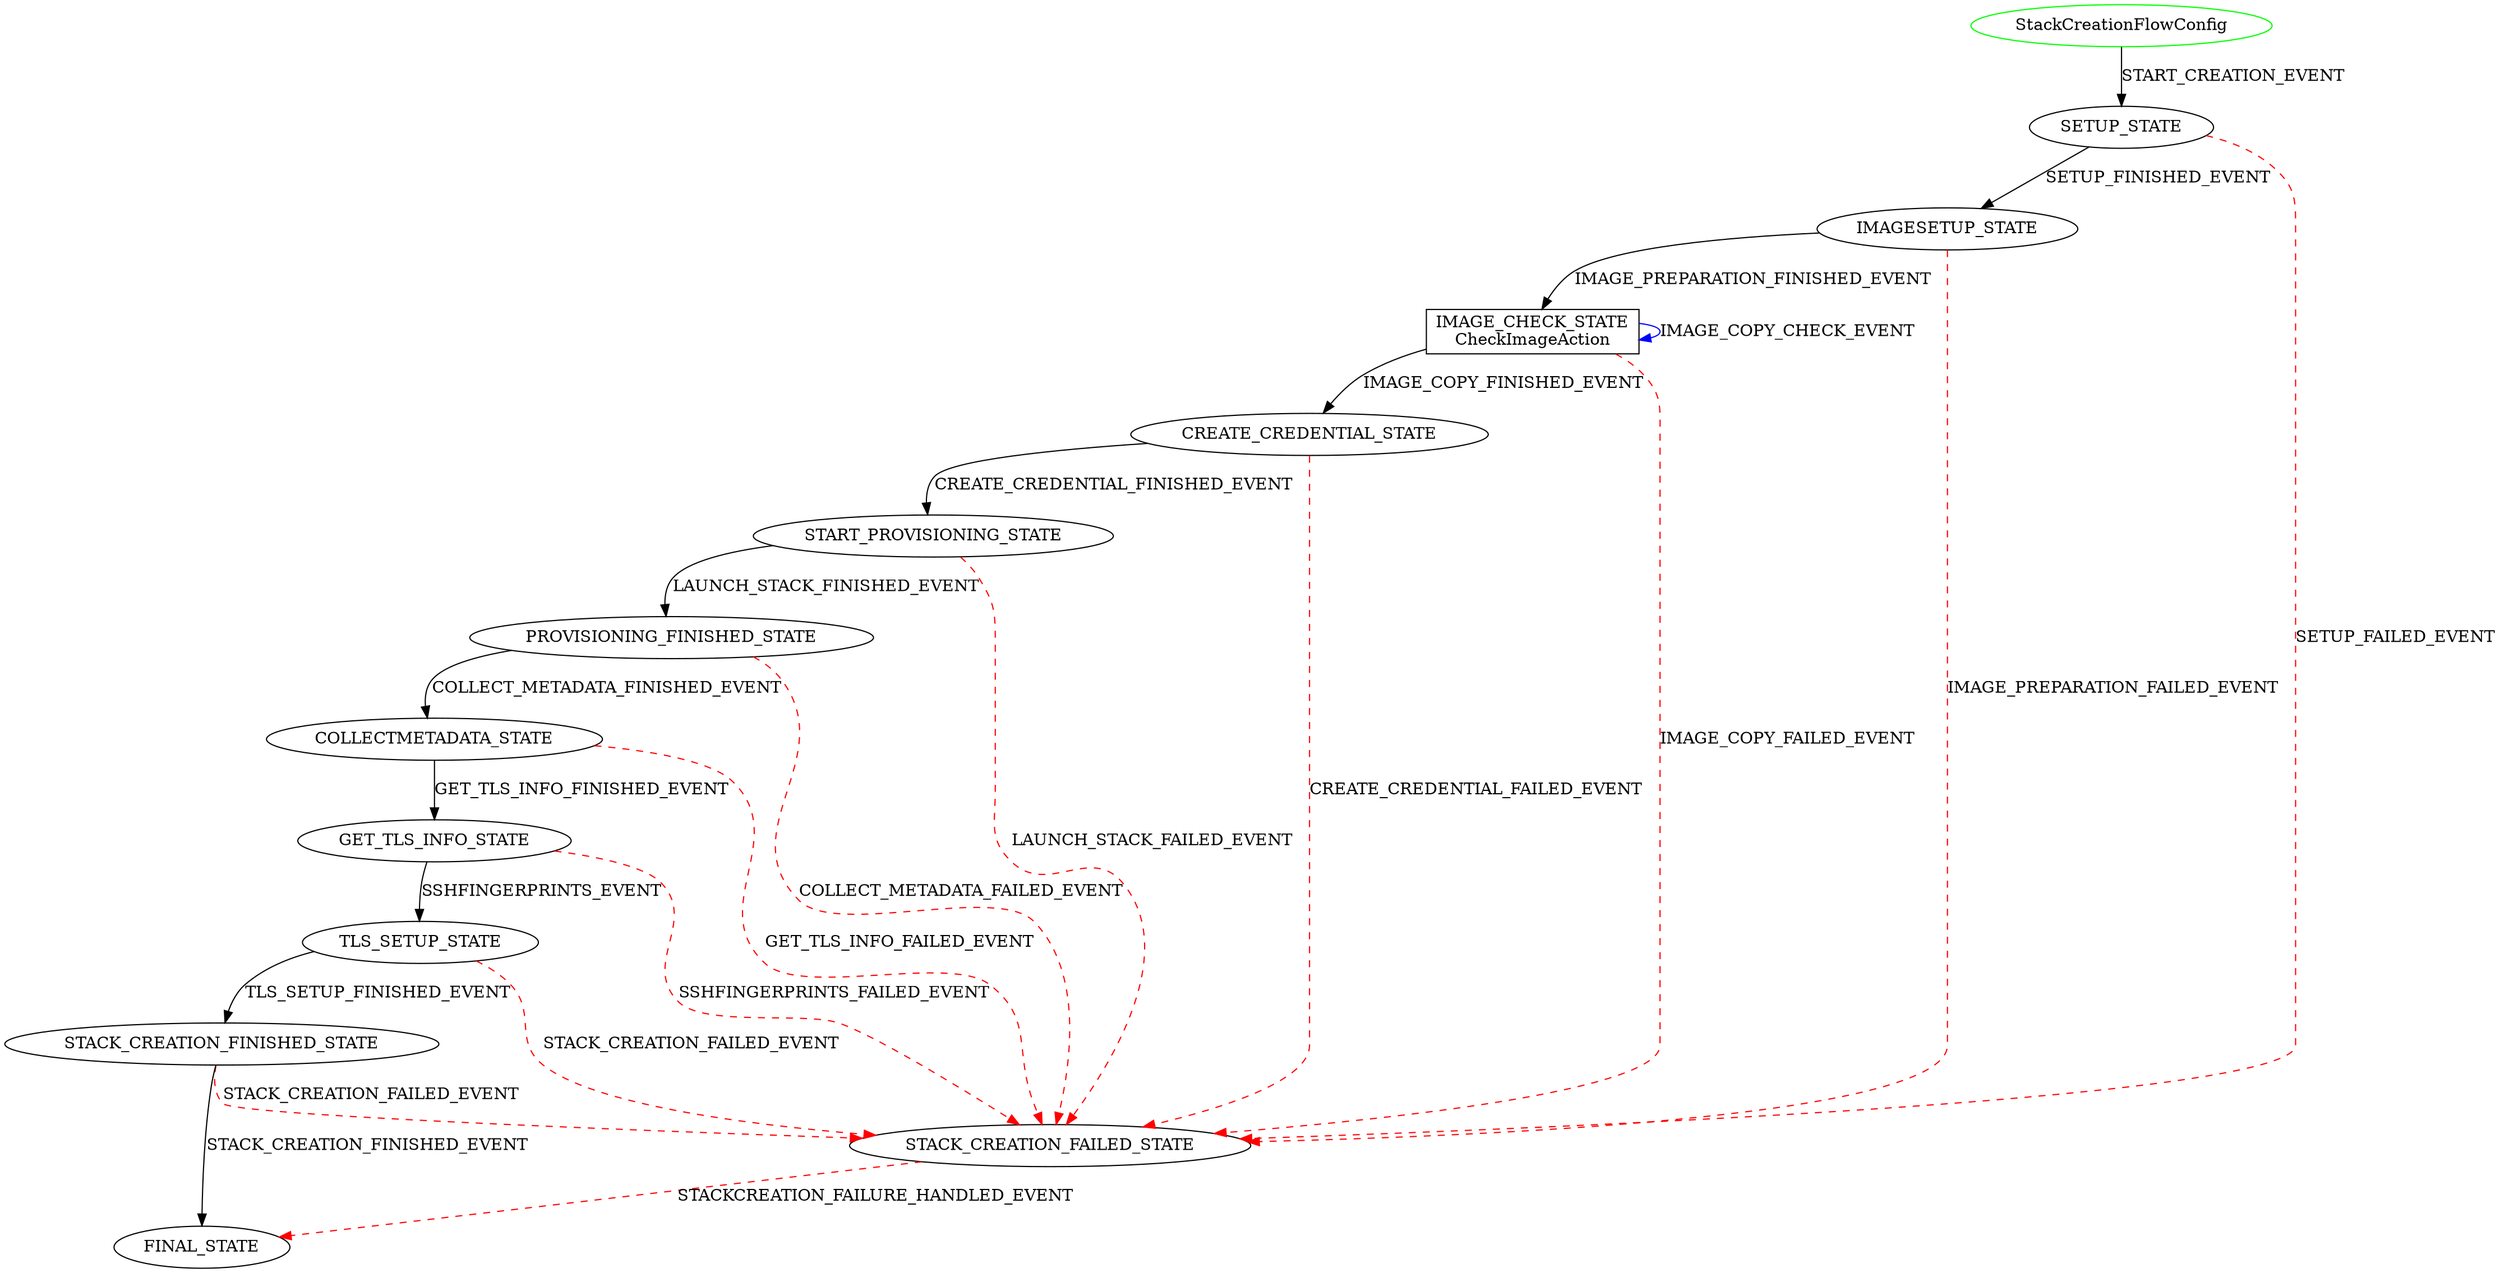 digraph {
INIT_STATE [label="StackCreationFlowConfig" shape=ellipse color=green];
INIT_STATE -> SETUP_STATE [label="START_CREATION_EVENT" color=black style=solid];
SETUP_STATE -> IMAGESETUP_STATE [label="SETUP_FINISHED_EVENT" color=black style=solid];
SETUP_STATE -> STACK_CREATION_FAILED_STATE [label="SETUP_FAILED_EVENT" color=red style=dashed];
STACK_CREATION_FAILED_STATE -> FINAL_STATE [label="STACKCREATION_FAILURE_HANDLED_EVENT" color=red style=dashed];
IMAGE_CHECK_STATE [label="IMAGE_CHECK_STATE\nCheckImageAction" shape=rect color=black];
IMAGESETUP_STATE -> IMAGE_CHECK_STATE [label="IMAGE_PREPARATION_FINISHED_EVENT" color=black style=solid];
IMAGESETUP_STATE -> STACK_CREATION_FAILED_STATE [label="IMAGE_PREPARATION_FAILED_EVENT" color=red style=dashed];
IMAGE_CHECK_STATE -> IMAGE_CHECK_STATE [label="IMAGE_COPY_CHECK_EVENT" color=blue style=solid];
IMAGE_CHECK_STATE -> STACK_CREATION_FAILED_STATE [label="IMAGE_COPY_FAILED_EVENT" color=red style=dashed];
IMAGE_CHECK_STATE -> CREATE_CREDENTIAL_STATE [label="IMAGE_COPY_FINISHED_EVENT" color=black style=solid];
CREATE_CREDENTIAL_STATE -> START_PROVISIONING_STATE [label="CREATE_CREDENTIAL_FINISHED_EVENT" color=black style=solid];
CREATE_CREDENTIAL_STATE -> STACK_CREATION_FAILED_STATE [label="CREATE_CREDENTIAL_FAILED_EVENT" color=red style=dashed];
START_PROVISIONING_STATE -> PROVISIONING_FINISHED_STATE [label="LAUNCH_STACK_FINISHED_EVENT" color=black style=solid];
START_PROVISIONING_STATE -> STACK_CREATION_FAILED_STATE [label="LAUNCH_STACK_FAILED_EVENT" color=red style=dashed];
PROVISIONING_FINISHED_STATE -> COLLECTMETADATA_STATE [label="COLLECT_METADATA_FINISHED_EVENT" color=black style=solid];
PROVISIONING_FINISHED_STATE -> STACK_CREATION_FAILED_STATE [label="COLLECT_METADATA_FAILED_EVENT" color=red style=dashed];
COLLECTMETADATA_STATE -> GET_TLS_INFO_STATE [label="GET_TLS_INFO_FINISHED_EVENT" color=black style=solid];
COLLECTMETADATA_STATE -> STACK_CREATION_FAILED_STATE [label="GET_TLS_INFO_FAILED_EVENT" color=red style=dashed];
GET_TLS_INFO_STATE -> TLS_SETUP_STATE [label="SSHFINGERPRINTS_EVENT" color=black style=solid];
GET_TLS_INFO_STATE -> STACK_CREATION_FAILED_STATE [label="SSHFINGERPRINTS_FAILED_EVENT" color=red style=dashed];
TLS_SETUP_STATE -> STACK_CREATION_FINISHED_STATE [label="TLS_SETUP_FINISHED_EVENT" color=black style=solid];
TLS_SETUP_STATE -> STACK_CREATION_FAILED_STATE [label="STACK_CREATION_FAILED_EVENT" color=red style=dashed];
STACK_CREATION_FINISHED_STATE -> FINAL_STATE [label="STACK_CREATION_FINISHED_EVENT" color=black style=solid];
STACK_CREATION_FINISHED_STATE -> STACK_CREATION_FAILED_STATE [label="STACK_CREATION_FAILED_EVENT" color=red style=dashed];
}